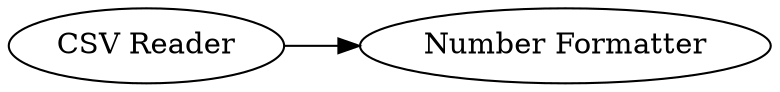 digraph {
	"-3195319191293995079_1" [label="CSV Reader"]
	"-3195319191293995079_2" [label="Number Formatter"]
	"-3195319191293995079_1" -> "-3195319191293995079_2"
	rankdir=LR
}
